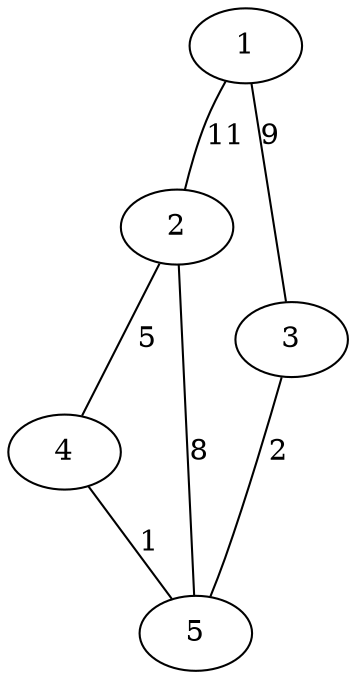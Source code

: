graph ourgraph {
	1 -- 2 [label = "11"];
	1 -- 3 [label = "9"];
	2 -- 4 [label = "5"];
	2 -- 5 [label = "8"];
	3 -- 5 [label = "2"];
	4 -- 5 [label = "1"];
}